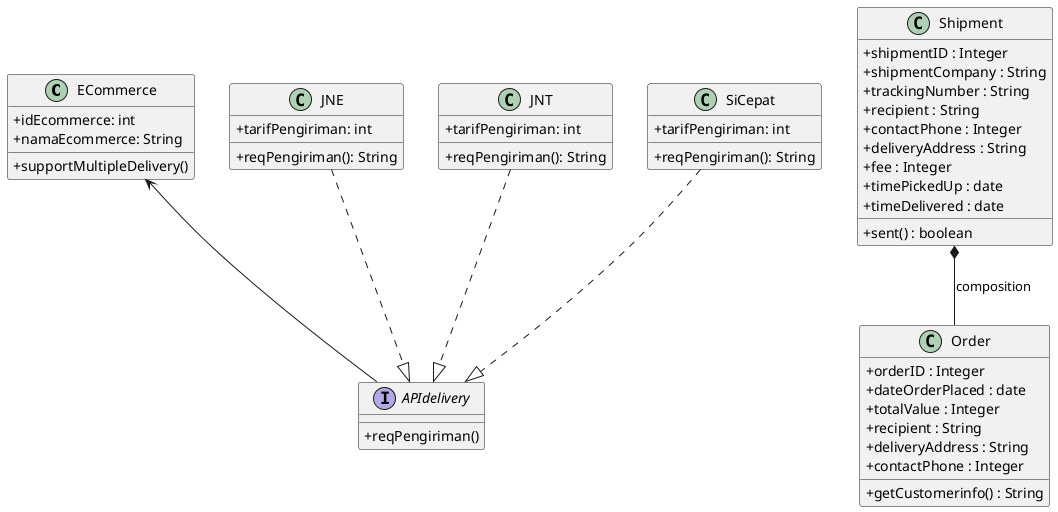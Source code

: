 @startuml

skinparam classAttributeIconSize 0
/'
menonaktifkan skin bawaan dari plantUML untuk access modifier (public, private, protected)
'/

class ECommerce{
    'atribut'
    +idEcommerce: int
    +namaEcommerce: String
    
    'method'
    +supportMultipleDelivery()
}

class JNE{
    'atribut'
    +tarifPengiriman: int

    'method'
    +reqPengiriman(): String
}

class JNT{
    'atribut'
    +tarifPengiriman: int

    'method'
    +reqPengiriman(): String
}

class SiCepat{
    'atribut'
    +tarifPengiriman: int

    'method'
    +reqPengiriman(): String
}

interface APIdelivery {
    'method'
    +reqPengiriman()
}

JNE ..|> APIdelivery
JNT ..|> APIdelivery
SiCepat ..|> APIdelivery
ECommerce <-- APIdelivery

Shipment *-- Order : composition

class Order {
   +orderID : Integer
   +dateOrderPlaced : date
   +totalValue : Integer
   +recipient : String
   +deliveryAddress : String
   +contactPhone : Integer
   +getCustomerinfo() : String
}

class Shipment {
   +shipmentID : Integer
   +shipmentCompany : String
   +trackingNumber : String
   +recipient : String
   +contactPhone : Integer
   +deliveryAddress : String
   +fee : Integer
   +timePickedUp : date
   +timeDelivered : date
   +sent() : boolean
}


@enduml
